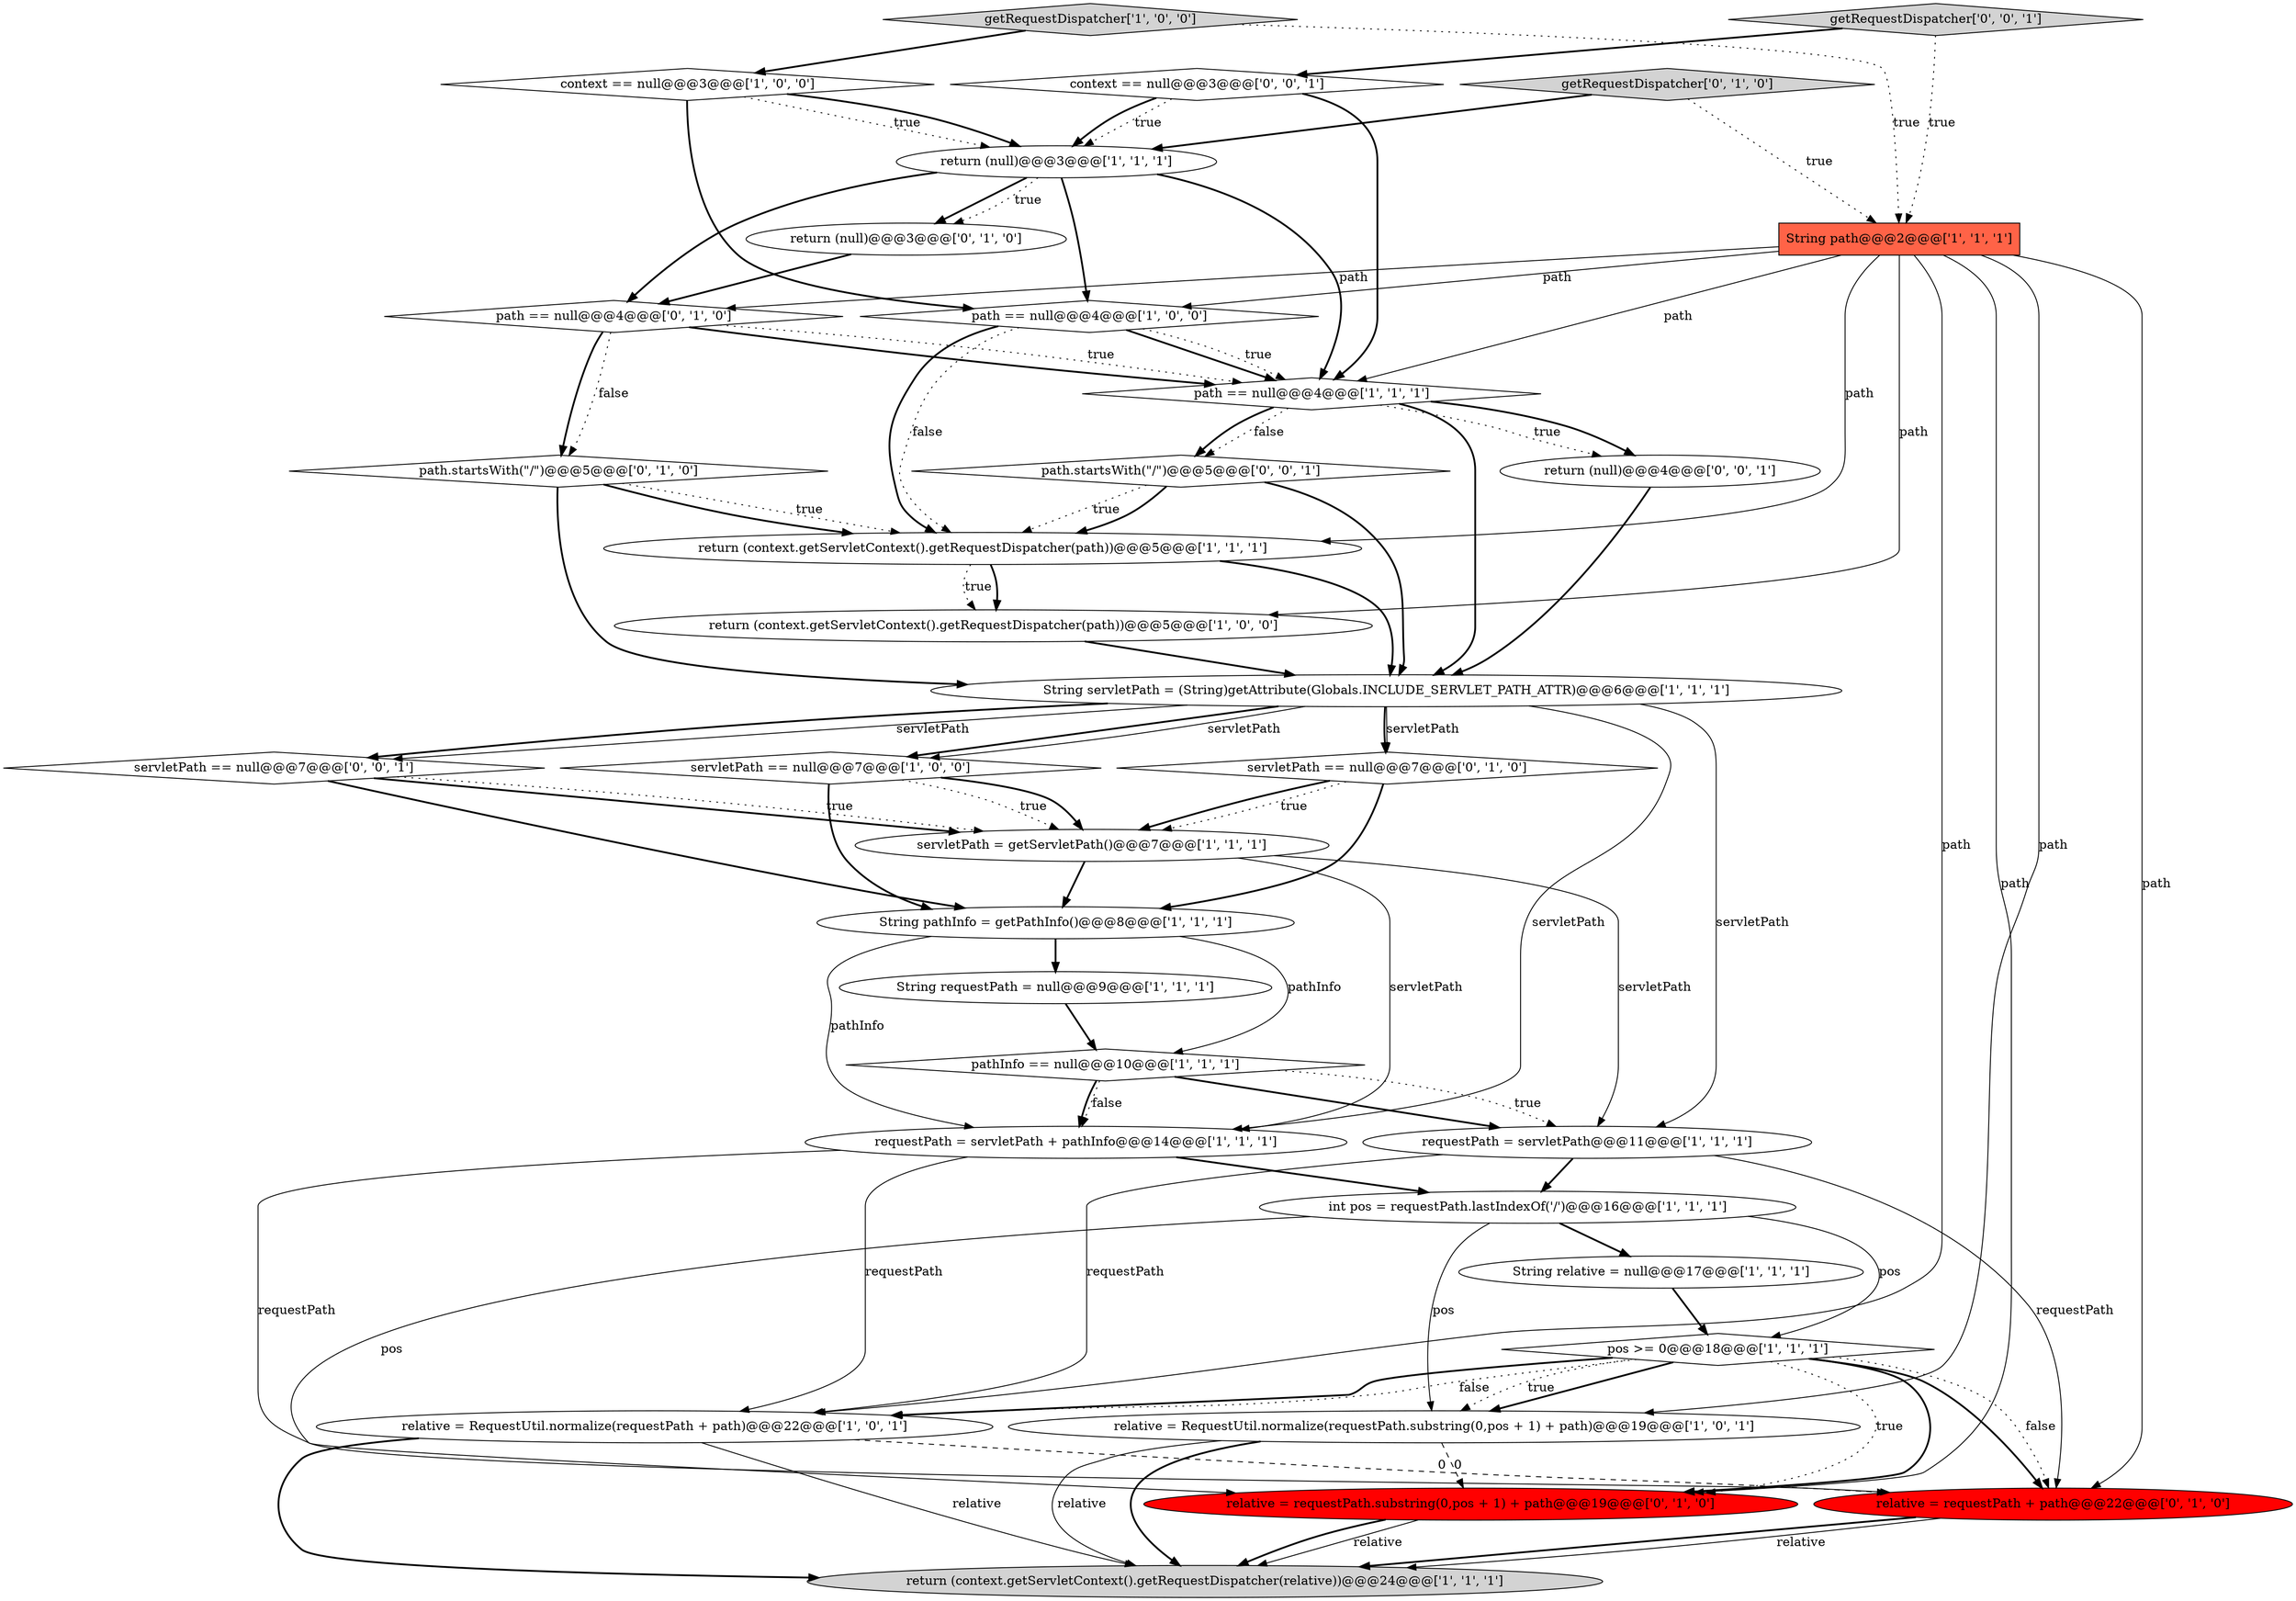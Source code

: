 digraph {
7 [style = filled, label = "String pathInfo = getPathInfo()@@@8@@@['1', '1', '1']", fillcolor = white, shape = ellipse image = "AAA0AAABBB1BBB"];
23 [style = filled, label = "path.startsWith(\"/\")@@@5@@@['0', '1', '0']", fillcolor = white, shape = diamond image = "AAA0AAABBB2BBB"];
25 [style = filled, label = "return (null)@@@3@@@['0', '1', '0']", fillcolor = white, shape = ellipse image = "AAA0AAABBB2BBB"];
17 [style = filled, label = "relative = RequestUtil.normalize(requestPath.substring(0,pos + 1) + path)@@@19@@@['1', '0', '1']", fillcolor = white, shape = ellipse image = "AAA0AAABBB1BBB"];
13 [style = filled, label = "return (context.getServletContext().getRequestDispatcher(relative))@@@24@@@['1', '1', '1']", fillcolor = lightgray, shape = ellipse image = "AAA0AAABBB1BBB"];
15 [style = filled, label = "requestPath = servletPath@@@11@@@['1', '1', '1']", fillcolor = white, shape = ellipse image = "AAA0AAABBB1BBB"];
27 [style = filled, label = "servletPath == null@@@7@@@['0', '1', '0']", fillcolor = white, shape = diamond image = "AAA0AAABBB2BBB"];
10 [style = filled, label = "getRequestDispatcher['1', '0', '0']", fillcolor = lightgray, shape = diamond image = "AAA0AAABBB1BBB"];
24 [style = filled, label = "relative = requestPath.substring(0,pos + 1) + path@@@19@@@['0', '1', '0']", fillcolor = red, shape = ellipse image = "AAA1AAABBB2BBB"];
5 [style = filled, label = "String relative = null@@@17@@@['1', '1', '1']", fillcolor = white, shape = ellipse image = "AAA0AAABBB1BBB"];
12 [style = filled, label = "return (context.getServletContext().getRequestDispatcher(path))@@@5@@@['1', '0', '0']", fillcolor = white, shape = ellipse image = "AAA0AAABBB1BBB"];
32 [style = filled, label = "return (null)@@@4@@@['0', '0', '1']", fillcolor = white, shape = ellipse image = "AAA0AAABBB3BBB"];
1 [style = filled, label = "String path@@@2@@@['1', '1', '1']", fillcolor = tomato, shape = box image = "AAA0AAABBB1BBB"];
28 [style = filled, label = "getRequestDispatcher['0', '1', '0']", fillcolor = lightgray, shape = diamond image = "AAA0AAABBB2BBB"];
31 [style = filled, label = "context == null@@@3@@@['0', '0', '1']", fillcolor = white, shape = diamond image = "AAA0AAABBB3BBB"];
8 [style = filled, label = "path == null@@@4@@@['1', '0', '0']", fillcolor = white, shape = diamond image = "AAA0AAABBB1BBB"];
18 [style = filled, label = "return (null)@@@3@@@['1', '1', '1']", fillcolor = white, shape = ellipse image = "AAA0AAABBB1BBB"];
33 [style = filled, label = "getRequestDispatcher['0', '0', '1']", fillcolor = lightgray, shape = diamond image = "AAA0AAABBB3BBB"];
0 [style = filled, label = "servletPath == null@@@7@@@['1', '0', '0']", fillcolor = white, shape = diamond image = "AAA0AAABBB1BBB"];
6 [style = filled, label = "context == null@@@3@@@['1', '0', '0']", fillcolor = white, shape = diamond image = "AAA0AAABBB1BBB"];
16 [style = filled, label = "String servletPath = (String)getAttribute(Globals.INCLUDE_SERVLET_PATH_ATTR)@@@6@@@['1', '1', '1']", fillcolor = white, shape = ellipse image = "AAA0AAABBB1BBB"];
20 [style = filled, label = "path == null@@@4@@@['1', '1', '1']", fillcolor = white, shape = diamond image = "AAA0AAABBB1BBB"];
4 [style = filled, label = "requestPath = servletPath + pathInfo@@@14@@@['1', '1', '1']", fillcolor = white, shape = ellipse image = "AAA0AAABBB1BBB"];
22 [style = filled, label = "path == null@@@4@@@['0', '1', '0']", fillcolor = white, shape = diamond image = "AAA0AAABBB2BBB"];
30 [style = filled, label = "servletPath == null@@@7@@@['0', '0', '1']", fillcolor = white, shape = diamond image = "AAA0AAABBB3BBB"];
21 [style = filled, label = "relative = RequestUtil.normalize(requestPath + path)@@@22@@@['1', '0', '1']", fillcolor = white, shape = ellipse image = "AAA0AAABBB1BBB"];
3 [style = filled, label = "pathInfo == null@@@10@@@['1', '1', '1']", fillcolor = white, shape = diamond image = "AAA0AAABBB1BBB"];
11 [style = filled, label = "servletPath = getServletPath()@@@7@@@['1', '1', '1']", fillcolor = white, shape = ellipse image = "AAA0AAABBB1BBB"];
29 [style = filled, label = "path.startsWith(\"/\")@@@5@@@['0', '0', '1']", fillcolor = white, shape = diamond image = "AAA0AAABBB3BBB"];
19 [style = filled, label = "return (context.getServletContext().getRequestDispatcher(path))@@@5@@@['1', '1', '1']", fillcolor = white, shape = ellipse image = "AAA0AAABBB1BBB"];
14 [style = filled, label = "int pos = requestPath.lastIndexOf('/')@@@16@@@['1', '1', '1']", fillcolor = white, shape = ellipse image = "AAA0AAABBB1BBB"];
26 [style = filled, label = "relative = requestPath + path@@@22@@@['0', '1', '0']", fillcolor = red, shape = ellipse image = "AAA1AAABBB2BBB"];
9 [style = filled, label = "pos >= 0@@@18@@@['1', '1', '1']", fillcolor = white, shape = diamond image = "AAA0AAABBB1BBB"];
2 [style = filled, label = "String requestPath = null@@@9@@@['1', '1', '1']", fillcolor = white, shape = ellipse image = "AAA0AAABBB1BBB"];
16->0 [style = bold, label=""];
5->9 [style = bold, label=""];
25->22 [style = bold, label=""];
17->24 [style = dashed, label="0"];
3->4 [style = dotted, label="false"];
14->17 [style = solid, label="pos"];
1->21 [style = solid, label="path"];
11->4 [style = solid, label="servletPath"];
16->0 [style = solid, label="servletPath"];
3->4 [style = bold, label=""];
9->26 [style = bold, label=""];
30->11 [style = bold, label=""];
18->22 [style = bold, label=""];
6->18 [style = dotted, label="true"];
8->20 [style = bold, label=""];
20->16 [style = bold, label=""];
27->7 [style = bold, label=""];
9->21 [style = bold, label=""];
9->26 [style = dotted, label="false"];
8->20 [style = dotted, label="true"];
10->1 [style = dotted, label="true"];
31->20 [style = bold, label=""];
11->15 [style = solid, label="servletPath"];
0->11 [style = dotted, label="true"];
9->24 [style = bold, label=""];
1->17 [style = solid, label="path"];
21->13 [style = bold, label=""];
28->18 [style = bold, label=""];
19->12 [style = bold, label=""];
14->24 [style = solid, label="pos"];
24->13 [style = solid, label="relative"];
9->17 [style = bold, label=""];
4->21 [style = solid, label="requestPath"];
23->19 [style = dotted, label="true"];
22->23 [style = bold, label=""];
1->24 [style = solid, label="path"];
26->13 [style = bold, label=""];
1->19 [style = solid, label="path"];
0->7 [style = bold, label=""];
18->20 [style = bold, label=""];
9->24 [style = dotted, label="true"];
22->20 [style = dotted, label="true"];
27->11 [style = bold, label=""];
22->20 [style = bold, label=""];
7->2 [style = bold, label=""];
30->7 [style = bold, label=""];
15->26 [style = solid, label="requestPath"];
22->23 [style = dotted, label="false"];
18->25 [style = bold, label=""];
4->26 [style = solid, label="requestPath"];
1->12 [style = solid, label="path"];
29->16 [style = bold, label=""];
16->27 [style = solid, label="servletPath"];
16->4 [style = solid, label="servletPath"];
29->19 [style = dotted, label="true"];
24->13 [style = bold, label=""];
9->21 [style = dotted, label="false"];
4->14 [style = bold, label=""];
20->29 [style = dotted, label="false"];
16->27 [style = bold, label=""];
15->14 [style = bold, label=""];
6->18 [style = bold, label=""];
2->3 [style = bold, label=""];
7->4 [style = solid, label="pathInfo"];
1->22 [style = solid, label="path"];
19->12 [style = dotted, label="true"];
0->11 [style = bold, label=""];
16->15 [style = solid, label="servletPath"];
32->16 [style = bold, label=""];
1->8 [style = solid, label="path"];
28->1 [style = dotted, label="true"];
31->18 [style = dotted, label="true"];
10->6 [style = bold, label=""];
19->16 [style = bold, label=""];
17->13 [style = solid, label="relative"];
21->13 [style = solid, label="relative"];
1->26 [style = solid, label="path"];
29->19 [style = bold, label=""];
21->26 [style = dashed, label="0"];
23->19 [style = bold, label=""];
3->15 [style = dotted, label="true"];
16->30 [style = bold, label=""];
7->3 [style = solid, label="pathInfo"];
18->8 [style = bold, label=""];
17->13 [style = bold, label=""];
26->13 [style = solid, label="relative"];
30->11 [style = dotted, label="true"];
14->5 [style = bold, label=""];
8->19 [style = dotted, label="false"];
15->21 [style = solid, label="requestPath"];
23->16 [style = bold, label=""];
18->25 [style = dotted, label="true"];
20->29 [style = bold, label=""];
8->19 [style = bold, label=""];
9->17 [style = dotted, label="true"];
1->20 [style = solid, label="path"];
20->32 [style = bold, label=""];
31->18 [style = bold, label=""];
3->15 [style = bold, label=""];
12->16 [style = bold, label=""];
27->11 [style = dotted, label="true"];
6->8 [style = bold, label=""];
33->1 [style = dotted, label="true"];
33->31 [style = bold, label=""];
20->32 [style = dotted, label="true"];
16->30 [style = solid, label="servletPath"];
11->7 [style = bold, label=""];
14->9 [style = solid, label="pos"];
}
